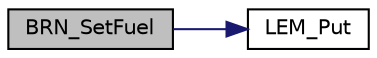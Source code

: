 digraph "BRN_SetFuel"
{
  edge [fontname="Helvetica",fontsize="10",labelfontname="Helvetica",labelfontsize="10"];
  node [fontname="Helvetica",fontsize="10",shape=record];
  rankdir="LR";
  Node1 [label="BRN_SetFuel",height=0.2,width=0.4,color="black", fillcolor="grey75", style="filled", fontcolor="black"];
  Node1 -> Node2 [color="midnightblue",fontsize="10",style="solid",fontname="Helvetica"];
  Node2 [label="LEM_Put",height=0.2,width=0.4,color="black", fillcolor="white", style="filled",URL="$fof__lem_8c.html#a00efce80221ecd585021817edce5ea70"];
}
